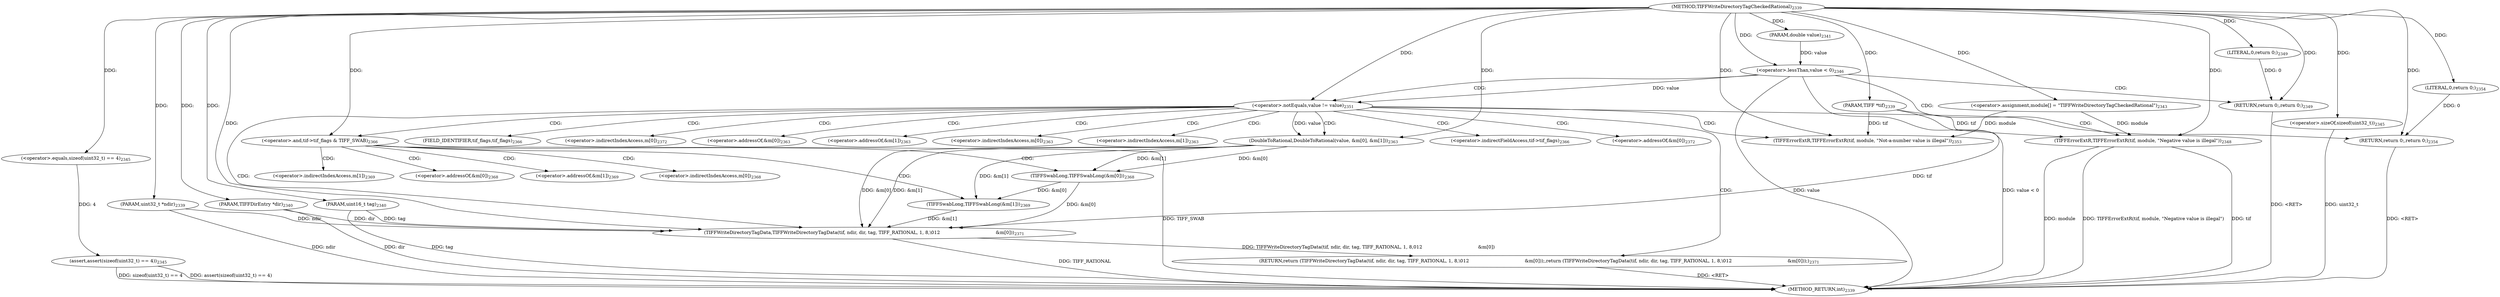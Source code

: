 digraph "TIFFWriteDirectoryTagCheckedRational" {  
"70311" [label = <(METHOD,TIFFWriteDirectoryTagCheckedRational)<SUB>2339</SUB>> ]
"70394" [label = <(METHOD_RETURN,int)<SUB>2339</SUB>> ]
"70312" [label = <(PARAM,TIFF *tif)<SUB>2339</SUB>> ]
"70313" [label = <(PARAM,uint32_t *ndir)<SUB>2339</SUB>> ]
"70314" [label = <(PARAM,TIFFDirEntry *dir)<SUB>2340</SUB>> ]
"70315" [label = <(PARAM,uint16_t tag)<SUB>2340</SUB>> ]
"70316" [label = <(PARAM,double value)<SUB>2341</SUB>> ]
"70319" [label = <(&lt;operator&gt;.assignment,module[] = &quot;TIFFWriteDirectoryTagCheckedRational&quot;)<SUB>2343</SUB>> ]
"70323" [label = <(assert,assert(sizeof(uint32_t) == 4))<SUB>2345</SUB>> ]
"70381" [label = <(RETURN,return (TIFFWriteDirectoryTagData(tif, ndir, dir, tag, TIFF_RATIONAL, 1, 8,\012                                      &amp;m[0]));,return (TIFFWriteDirectoryTagData(tif, ndir, dir, tag, TIFF_RATIONAL, 1, 8,\012                                      &amp;m[0]));)<SUB>2371</SUB>> ]
"70329" [label = <(&lt;operator&gt;.lessThan,value &lt; 0)<SUB>2346</SUB>> ]
"70365" [label = <(&lt;operator&gt;.and,tif-&gt;tif_flags &amp; TIFF_SWAB)<SUB>2366</SUB>> ]
"70382" [label = <(TIFFWriteDirectoryTagData,TIFFWriteDirectoryTagData(tif, ndir, dir, tag, TIFF_RATIONAL, 1, 8,\012                                      &amp;m[0]))<SUB>2371</SUB>> ]
"70324" [label = <(&lt;operator&gt;.equals,sizeof(uint32_t) == 4)<SUB>2345</SUB>> ]
"70333" [label = <(TIFFErrorExtR,TIFFErrorExtR(tif, module, &quot;Negative value is illegal&quot;))<SUB>2348</SUB>> ]
"70337" [label = <(RETURN,return 0;,return 0;)<SUB>2349</SUB>> ]
"70371" [label = <(TIFFSwabLong,TIFFSwabLong(&amp;m[0]))<SUB>2368</SUB>> ]
"70376" [label = <(TIFFSwabLong,TIFFSwabLong(&amp;m[1]))<SUB>2369</SUB>> ]
"70325" [label = <(&lt;operator&gt;.sizeOf,sizeof(uint32_t))<SUB>2345</SUB>> ]
"70338" [label = <(LITERAL,0,return 0;)<SUB>2349</SUB>> ]
"70342" [label = <(&lt;operator&gt;.notEquals,value != value)<SUB>2351</SUB>> ]
"70346" [label = <(TIFFErrorExtR,TIFFErrorExtR(tif, module, &quot;Not-a-number value is illegal&quot;))<SUB>2353</SUB>> ]
"70350" [label = <(RETURN,return 0;,return 0;)<SUB>2354</SUB>> ]
"70351" [label = <(LITERAL,0,return 0;)<SUB>2354</SUB>> ]
"70354" [label = <(DoubleToRational,DoubleToRational(value, &amp;m[0], &amp;m[1]))<SUB>2363</SUB>> ]
"70366" [label = <(&lt;operator&gt;.indirectFieldAccess,tif-&gt;tif_flags)<SUB>2366</SUB>> ]
"70390" [label = <(&lt;operator&gt;.addressOf,&amp;m[0])<SUB>2372</SUB>> ]
"70368" [label = <(FIELD_IDENTIFIER,tif_flags,tif_flags)<SUB>2366</SUB>> ]
"70372" [label = <(&lt;operator&gt;.addressOf,&amp;m[0])<SUB>2368</SUB>> ]
"70377" [label = <(&lt;operator&gt;.addressOf,&amp;m[1])<SUB>2369</SUB>> ]
"70391" [label = <(&lt;operator&gt;.indirectIndexAccess,m[0])<SUB>2372</SUB>> ]
"70373" [label = <(&lt;operator&gt;.indirectIndexAccess,m[0])<SUB>2368</SUB>> ]
"70378" [label = <(&lt;operator&gt;.indirectIndexAccess,m[1])<SUB>2369</SUB>> ]
"70356" [label = <(&lt;operator&gt;.addressOf,&amp;m[0])<SUB>2363</SUB>> ]
"70360" [label = <(&lt;operator&gt;.addressOf,&amp;m[1])<SUB>2363</SUB>> ]
"70357" [label = <(&lt;operator&gt;.indirectIndexAccess,m[0])<SUB>2363</SUB>> ]
"70361" [label = <(&lt;operator&gt;.indirectIndexAccess,m[1])<SUB>2363</SUB>> ]
  "70350" -> "70394"  [ label = "DDG: &lt;RET&gt;"] 
  "70381" -> "70394"  [ label = "DDG: &lt;RET&gt;"] 
  "70337" -> "70394"  [ label = "DDG: &lt;RET&gt;"] 
  "70313" -> "70394"  [ label = "DDG: ndir"] 
  "70314" -> "70394"  [ label = "DDG: dir"] 
  "70315" -> "70394"  [ label = "DDG: tag"] 
  "70323" -> "70394"  [ label = "DDG: sizeof(uint32_t) == 4"] 
  "70323" -> "70394"  [ label = "DDG: assert(sizeof(uint32_t) == 4)"] 
  "70329" -> "70394"  [ label = "DDG: value"] 
  "70329" -> "70394"  [ label = "DDG: value &lt; 0"] 
  "70333" -> "70394"  [ label = "DDG: tif"] 
  "70333" -> "70394"  [ label = "DDG: module"] 
  "70333" -> "70394"  [ label = "DDG: TIFFErrorExtR(tif, module, &quot;Negative value is illegal&quot;)"] 
  "70325" -> "70394"  [ label = "DDG: uint32_t"] 
  "70365" -> "70394"  [ label = "DDG: TIFF_SWAB"] 
  "70382" -> "70394"  [ label = "DDG: TIFF_RATIONAL"] 
  "70311" -> "70312"  [ label = "DDG: "] 
  "70311" -> "70313"  [ label = "DDG: "] 
  "70311" -> "70314"  [ label = "DDG: "] 
  "70311" -> "70315"  [ label = "DDG: "] 
  "70311" -> "70316"  [ label = "DDG: "] 
  "70311" -> "70319"  [ label = "DDG: "] 
  "70382" -> "70381"  [ label = "DDG: TIFFWriteDirectoryTagData(tif, ndir, dir, tag, TIFF_RATIONAL, 1, 8,\012                                      &amp;m[0])"] 
  "70324" -> "70323"  [ label = "DDG: 4"] 
  "70311" -> "70324"  [ label = "DDG: "] 
  "70316" -> "70329"  [ label = "DDG: value"] 
  "70311" -> "70329"  [ label = "DDG: "] 
  "70338" -> "70337"  [ label = "DDG: 0"] 
  "70311" -> "70337"  [ label = "DDG: "] 
  "70311" -> "70365"  [ label = "DDG: "] 
  "70312" -> "70382"  [ label = "DDG: tif"] 
  "70311" -> "70382"  [ label = "DDG: "] 
  "70313" -> "70382"  [ label = "DDG: ndir"] 
  "70314" -> "70382"  [ label = "DDG: dir"] 
  "70315" -> "70382"  [ label = "DDG: tag"] 
  "70354" -> "70382"  [ label = "DDG: &amp;m[0]"] 
  "70354" -> "70382"  [ label = "DDG: &amp;m[1]"] 
  "70371" -> "70382"  [ label = "DDG: &amp;m[0]"] 
  "70376" -> "70382"  [ label = "DDG: &amp;m[1]"] 
  "70311" -> "70325"  [ label = "DDG: "] 
  "70312" -> "70333"  [ label = "DDG: tif"] 
  "70311" -> "70333"  [ label = "DDG: "] 
  "70319" -> "70333"  [ label = "DDG: module"] 
  "70311" -> "70338"  [ label = "DDG: "] 
  "70354" -> "70371"  [ label = "DDG: &amp;m[0]"] 
  "70354" -> "70371"  [ label = "DDG: &amp;m[1]"] 
  "70354" -> "70376"  [ label = "DDG: &amp;m[1]"] 
  "70371" -> "70376"  [ label = "DDG: &amp;m[0]"] 
  "70329" -> "70342"  [ label = "DDG: value"] 
  "70311" -> "70342"  [ label = "DDG: "] 
  "70351" -> "70350"  [ label = "DDG: 0"] 
  "70311" -> "70350"  [ label = "DDG: "] 
  "70312" -> "70346"  [ label = "DDG: tif"] 
  "70311" -> "70346"  [ label = "DDG: "] 
  "70319" -> "70346"  [ label = "DDG: module"] 
  "70311" -> "70351"  [ label = "DDG: "] 
  "70342" -> "70354"  [ label = "DDG: value"] 
  "70311" -> "70354"  [ label = "DDG: "] 
  "70329" -> "70333"  [ label = "CDG: "] 
  "70329" -> "70342"  [ label = "CDG: "] 
  "70329" -> "70337"  [ label = "CDG: "] 
  "70365" -> "70371"  [ label = "CDG: "] 
  "70365" -> "70372"  [ label = "CDG: "] 
  "70365" -> "70378"  [ label = "CDG: "] 
  "70365" -> "70377"  [ label = "CDG: "] 
  "70365" -> "70373"  [ label = "CDG: "] 
  "70365" -> "70376"  [ label = "CDG: "] 
  "70342" -> "70391"  [ label = "CDG: "] 
  "70342" -> "70382"  [ label = "CDG: "] 
  "70342" -> "70357"  [ label = "CDG: "] 
  "70342" -> "70350"  [ label = "CDG: "] 
  "70342" -> "70365"  [ label = "CDG: "] 
  "70342" -> "70361"  [ label = "CDG: "] 
  "70342" -> "70346"  [ label = "CDG: "] 
  "70342" -> "70381"  [ label = "CDG: "] 
  "70342" -> "70366"  [ label = "CDG: "] 
  "70342" -> "70360"  [ label = "CDG: "] 
  "70342" -> "70390"  [ label = "CDG: "] 
  "70342" -> "70356"  [ label = "CDG: "] 
  "70342" -> "70368"  [ label = "CDG: "] 
  "70342" -> "70354"  [ label = "CDG: "] 
}
